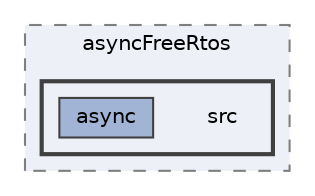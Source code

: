 digraph "src"
{
 // LATEX_PDF_SIZE
  bgcolor="transparent";
  edge [fontname=Helvetica,fontsize=10,labelfontname=Helvetica,labelfontsize=10];
  node [fontname=Helvetica,fontsize=10,shape=box,height=0.2,width=0.4];
  compound=true
  subgraph clusterdir_021ed8220203a16efb0d0142542605e2 {
    graph [ bgcolor="#edf0f7", pencolor="grey50", label="asyncFreeRtos", fontname=Helvetica,fontsize=10 style="filled,dashed", URL="dir_021ed8220203a16efb0d0142542605e2.html",tooltip=""]
  subgraph clusterdir_9aedb47331a21592c2fc45e72cc48e41 {
    graph [ bgcolor="#edf0f7", pencolor="grey25", label="", fontname=Helvetica,fontsize=10 style="filled,bold", URL="dir_9aedb47331a21592c2fc45e72cc48e41.html",tooltip=""]
    dir_9aedb47331a21592c2fc45e72cc48e41 [shape=plaintext, label="src"];
  dir_86a2d4cd12fa05860f332092c0a4b033 [label="async", fillcolor="#a2b4d6", color="grey25", style="filled", URL="dir_86a2d4cd12fa05860f332092c0a4b033.html",tooltip=""];
  }
  }
}
